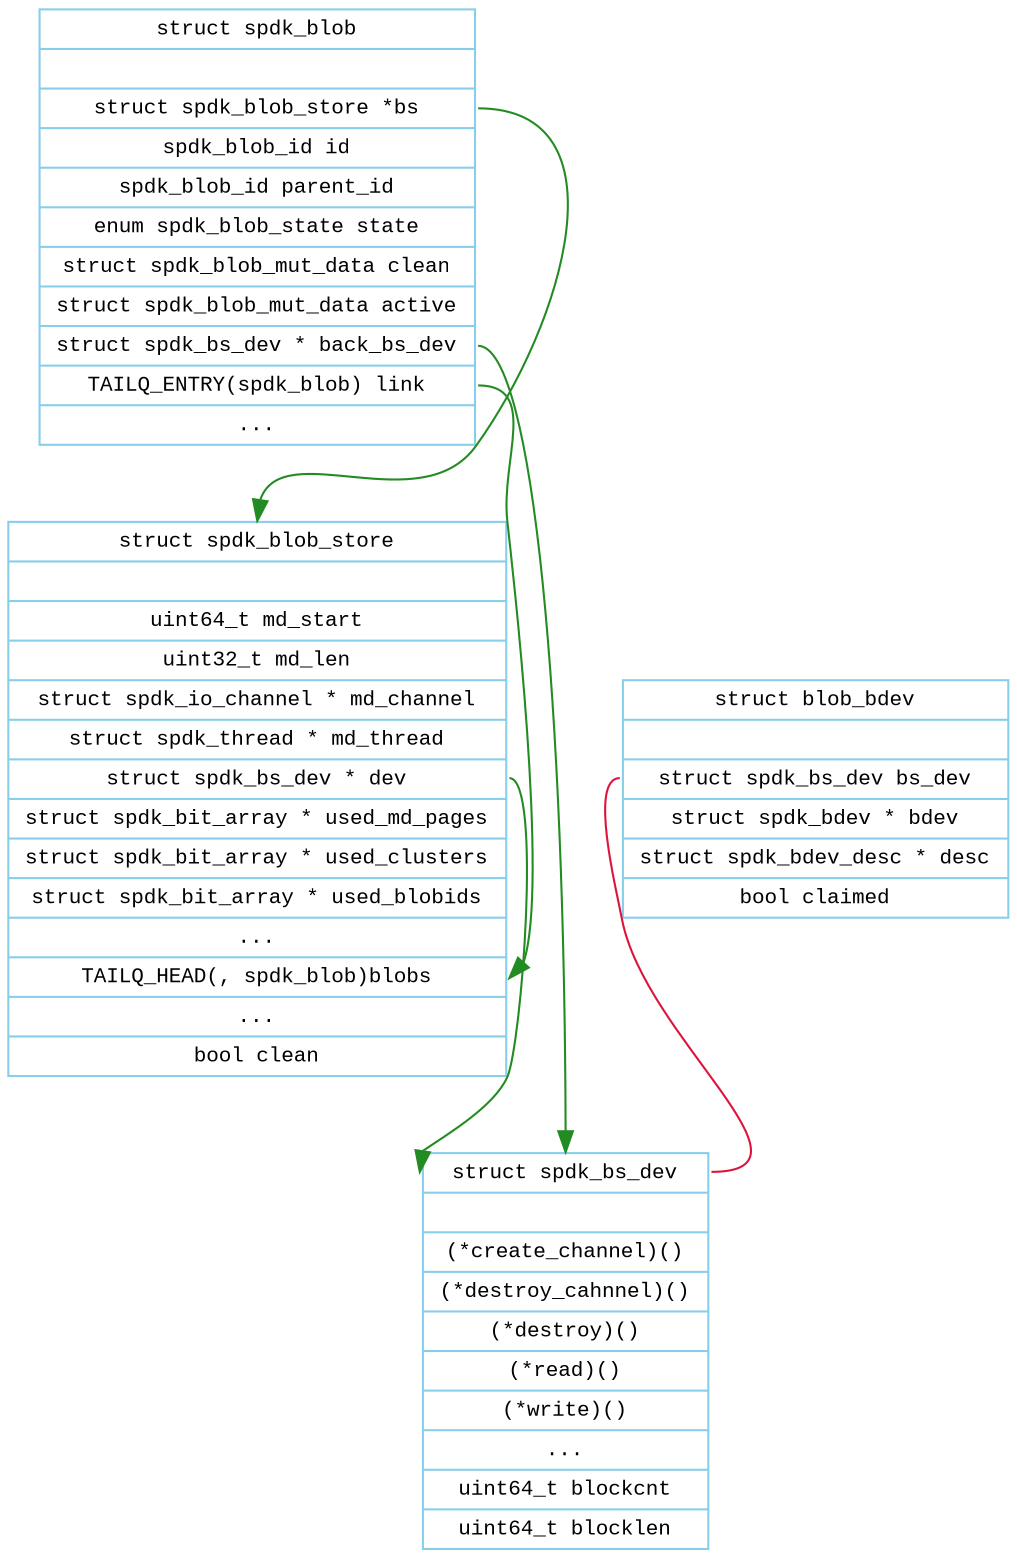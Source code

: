 digraph blobstore{
  fontname = "Courier New";
  fontsize = 10;
  rankdir=TB;

  node [fontname = "Courier New", fontsize = 10, color="skyblue", shape="record"];

  edge [fontname = "Courier New", fontsize = 10, color="crimson", style="solid"];

/*
  // struct spdk_blob_mut_data
  spdk_blob_mut_data [label="{<head> struct spdk_blob_mut_data|
                      | uint64_t num_clusters
                      | uint64_t * clusters
                      | size_t cluster_array_size
                      | uint32_t num_pages
                      | uint32_t * pages
                   }"];

*/

  // struct spdk_blob
  spdk_blob [label="{<head> struct spdk_blob|
                     |<bs> struct spdk_blob_store *bs
                     |spdk_blob_id id
                     |spdk_blob_id parent_id
                     |enum spdk_blob_state state
                     |<clean> struct spdk_blob_mut_data clean
                     |<active> struct spdk_blob_mut_data active
                     |<back_bs_dev> struct spdk_bs_dev * back_bs_dev
                     |<link> TAILQ_ENTRY(spdk_blob) link
                     | ...                               
                     }"];

  spdk_blob:bs -> spdk_blob_store:head[style="solid", color="forestgreen"];
//  spdk_blob:clean -> spdk_blob_mut_data:head[arrowhead="none"]
//  spdk_blob:active -> spdk_blob_mut_data:head[arrowhead="none"]
  spdk_blob:back_bs_dev -> spdk_bs_dev:head[style="solid", color="forestgreen"];
  spdk_blob:link -> spdk_blob_store:blobs[style="solid", color="forestgreen"];    



  // struct spdk_blob_store
  spdk_blob_store [label="{<head> struct spdk_blob_store|
                   |uint64_t md_start
                   |uint32_t md_len
                   |<md_channel> struct spdk_io_channel * md_channel
                   |<md_thread> struct spdk_thread * md_thread
                   |<dev> struct spdk_bs_dev * dev
                   |struct spdk_bit_array * used_md_pages
                   |struct spdk_bit_array * used_clusters
                   |struct spdk_bit_array * used_blobids
                   | ...
                   |<blobs> TAILQ_HEAD(, spdk_blob)		blobs
                   | ...
                   |bool clean
                   }"];

  //spdk_blob_store:md_channel -> spdk_io_channel:head[style="solid", color="forestgreen"];
  //spdk_blob_store:md_thread -> spdk_thread:head[style="solid", color="forestgreen"];
  spdk_blob_store:dev -> spdk_bs_dev:head[style="solid", color="forestgreen"];    



  // struct blob_bdev
  blob_bdev [label="{<head> struct blob_bdev|
             |<bs_dev> struct spdk_bs_dev bs_dev
             |<bdev> struct spdk_bdev * bdev
             |<desc> struct spdk_bdev_desc * desc
             |bool claimed
             }"];
  
  blob_bdev:bs_dev -> spdk_bs_dev:head[arrowhead="none"]
  // blob_bdev:bdev -> spdk_bdev:head[style="solid", color="forestgreen"];
  // blob_bdev:desc -> spdk_bdev_desc:head[style="solid", color="forestgreen"];



  // struct spdk_bs_dev
  spdk_bs_dev [label="{<head> struct spdk_bs_dev|
                   | (*create_channel)()
                   | (*destroy_cahnnel)()
                   | (*destroy)()
                   | (*read)()
                   | (*write)()
                   | ...
                   | uint64_t blockcnt
                   | uint64_t blocklen
                   }"];

/*
  // struct spdk_bs_type
  spdk_bs_type [label="{<head> struct spdk_bs_type|
                   | char bstype[SPDK_BLOBSTORE_TYPE_LENGTH];
                   }"];
*/


}

